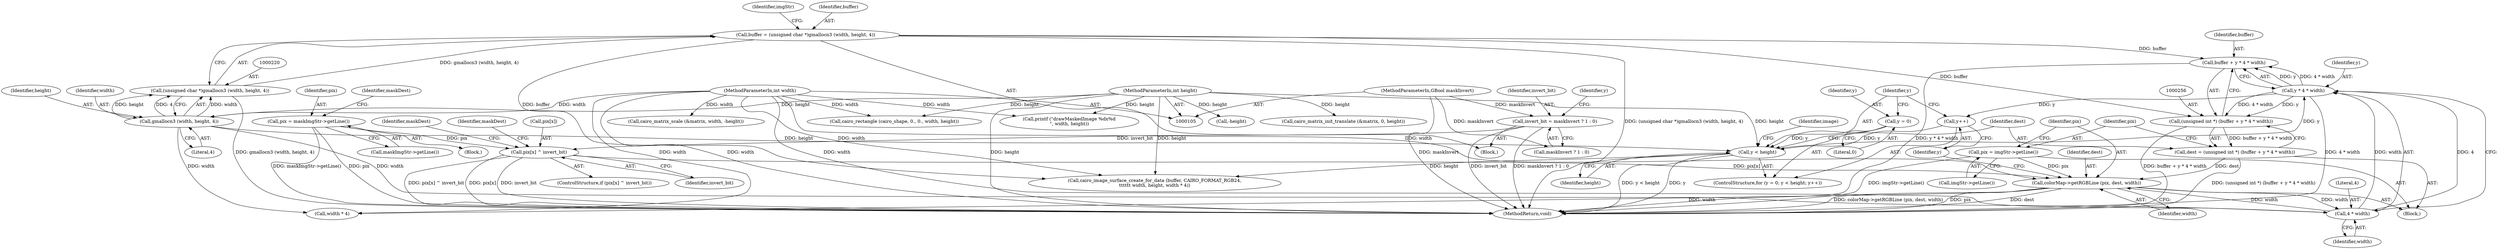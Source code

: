 digraph "0_poppler_7b2d314a61fd0e12f47c62996cb49ec0d1ba747a_2@pointer" {
"1000257" [label="(Call,buffer + y * 4 * width)"];
"1000217" [label="(Call,buffer = (unsigned char *)gmallocn3 (width, height, 4))"];
"1000219" [label="(Call,(unsigned char *)gmallocn3 (width, height, 4))"];
"1000221" [label="(Call,gmallocn3 (width, height, 4))"];
"1000109" [label="(MethodParameterIn,int width)"];
"1000110" [label="(MethodParameterIn,int height)"];
"1000259" [label="(Call,y * 4 * width)"];
"1000247" [label="(Call,y < height)"];
"1000250" [label="(Call,y++)"];
"1000244" [label="(Call,y = 0)"];
"1000261" [label="(Call,4 * width)"];
"1000267" [label="(Call,colorMap->getRGBLine (pix, dest, width))"];
"1000183" [label="(Call,pix[x] ^ invert_bit)"];
"1000162" [label="(Call,pix = maskImgStr->getLine())"];
"1000146" [label="(Call,invert_bit = maskInvert ? 1 : 0)"];
"1000115" [label="(MethodParameterIn,GBool maskInvert)"];
"1000264" [label="(Call,pix = imgStr->getLine())"];
"1000253" [label="(Call,dest = (unsigned int *) (buffer + y * 4 * width))"];
"1000255" [label="(Call,(unsigned int *) (buffer + y * 4 * width))"];
"1000246" [label="(Literal,0)"];
"1000244" [label="(Call,y = 0)"];
"1000226" [label="(Identifier,imgStr)"];
"1000249" [label="(Identifier,height)"];
"1000259" [label="(Call,y * 4 * width)"];
"1000154" [label="(Identifier,y)"];
"1000272" [label="(Identifier,image)"];
"1000162" [label="(Call,pix = maskImgStr->getLine())"];
"1000363" [label="(MethodReturn,void)"];
"1000268" [label="(Identifier,pix)"];
"1000183" [label="(Call,pix[x] ^ invert_bit)"];
"1000315" [label="(Call,cairo_matrix_scale (&matrix, width, -height))"];
"1000110" [label="(MethodParameterIn,int height)"];
"1000115" [label="(MethodParameterIn,GBool maskInvert)"];
"1000273" [label="(Call,cairo_image_surface_create_for_data (buffer, CAIRO_FORMAT_RGB24,\n\t\t\t\t\t\t width, height, width * 4))"];
"1000163" [label="(Identifier,pix)"];
"1000265" [label="(Identifier,pix)"];
"1000251" [label="(Identifier,y)"];
"1000261" [label="(Call,4 * width)"];
"1000267" [label="(Call,colorMap->getRGBLine (pix, dest, width))"];
"1000319" [label="(Call,-height)"];
"1000253" [label="(Call,dest = (unsigned int *) (buffer + y * 4 * width))"];
"1000161" [label="(Block,)"];
"1000266" [label="(Call,imgStr->getLine())"];
"1000270" [label="(Identifier,width)"];
"1000258" [label="(Identifier,buffer)"];
"1000223" [label="(Identifier,height)"];
"1000257" [label="(Call,buffer + y * 4 * width)"];
"1000219" [label="(Call,(unsigned char *)gmallocn3 (width, height, 4))"];
"1000254" [label="(Identifier,dest)"];
"1000164" [label="(Call,maskImgStr->getLine())"];
"1000147" [label="(Identifier,invert_bit)"];
"1000310" [label="(Call,cairo_matrix_init_translate (&matrix, 0, height))"];
"1000222" [label="(Identifier,width)"];
"1000260" [label="(Identifier,y)"];
"1000252" [label="(Block,)"];
"1000221" [label="(Call,gmallocn3 (width, height, 4))"];
"1000197" [label="(Identifier,maskDest)"];
"1000184" [label="(Call,pix[x])"];
"1000187" [label="(Identifier,invert_bit)"];
"1000341" [label="(Call,cairo_rectangle (cairo_shape, 0., 0., width, height))"];
"1000263" [label="(Identifier,width)"];
"1000116" [label="(Block,)"];
"1000306" [label="(Call,printf (\"drawMaskedImage %dx%d\n\", width, height))"];
"1000248" [label="(Identifier,y)"];
"1000247" [label="(Call,y < height)"];
"1000217" [label="(Call,buffer = (unsigned char *)gmallocn3 (width, height, 4))"];
"1000269" [label="(Identifier,dest)"];
"1000191" [label="(Identifier,maskDest)"];
"1000148" [label="(Call,maskInvert ? 1 : 0)"];
"1000224" [label="(Literal,4)"];
"1000255" [label="(Call,(unsigned int *) (buffer + y * 4 * width))"];
"1000278" [label="(Call,width * 4)"];
"1000264" [label="(Call,pix = imgStr->getLine())"];
"1000146" [label="(Call,invert_bit = maskInvert ? 1 : 0)"];
"1000166" [label="(Identifier,maskDest)"];
"1000250" [label="(Call,y++)"];
"1000245" [label="(Identifier,y)"];
"1000243" [label="(ControlStructure,for (y = 0; y < height; y++))"];
"1000218" [label="(Identifier,buffer)"];
"1000182" [label="(ControlStructure,if (pix[x] ^ invert_bit))"];
"1000109" [label="(MethodParameterIn,int width)"];
"1000262" [label="(Literal,4)"];
"1000257" -> "1000255"  [label="AST: "];
"1000257" -> "1000259"  [label="CFG: "];
"1000258" -> "1000257"  [label="AST: "];
"1000259" -> "1000257"  [label="AST: "];
"1000255" -> "1000257"  [label="CFG: "];
"1000257" -> "1000363"  [label="DDG: y * 4 * width"];
"1000217" -> "1000257"  [label="DDG: buffer"];
"1000259" -> "1000257"  [label="DDG: y"];
"1000259" -> "1000257"  [label="DDG: 4 * width"];
"1000217" -> "1000116"  [label="AST: "];
"1000217" -> "1000219"  [label="CFG: "];
"1000218" -> "1000217"  [label="AST: "];
"1000219" -> "1000217"  [label="AST: "];
"1000226" -> "1000217"  [label="CFG: "];
"1000217" -> "1000363"  [label="DDG: (unsigned char *)gmallocn3 (width, height, 4)"];
"1000219" -> "1000217"  [label="DDG: gmallocn3 (width, height, 4)"];
"1000217" -> "1000255"  [label="DDG: buffer"];
"1000217" -> "1000273"  [label="DDG: buffer"];
"1000219" -> "1000221"  [label="CFG: "];
"1000220" -> "1000219"  [label="AST: "];
"1000221" -> "1000219"  [label="AST: "];
"1000219" -> "1000363"  [label="DDG: gmallocn3 (width, height, 4)"];
"1000221" -> "1000219"  [label="DDG: width"];
"1000221" -> "1000219"  [label="DDG: height"];
"1000221" -> "1000219"  [label="DDG: 4"];
"1000221" -> "1000224"  [label="CFG: "];
"1000222" -> "1000221"  [label="AST: "];
"1000223" -> "1000221"  [label="AST: "];
"1000224" -> "1000221"  [label="AST: "];
"1000109" -> "1000221"  [label="DDG: width"];
"1000110" -> "1000221"  [label="DDG: height"];
"1000221" -> "1000247"  [label="DDG: height"];
"1000221" -> "1000261"  [label="DDG: width"];
"1000221" -> "1000278"  [label="DDG: width"];
"1000109" -> "1000105"  [label="AST: "];
"1000109" -> "1000363"  [label="DDG: width"];
"1000109" -> "1000261"  [label="DDG: width"];
"1000109" -> "1000267"  [label="DDG: width"];
"1000109" -> "1000273"  [label="DDG: width"];
"1000109" -> "1000278"  [label="DDG: width"];
"1000109" -> "1000306"  [label="DDG: width"];
"1000109" -> "1000315"  [label="DDG: width"];
"1000109" -> "1000341"  [label="DDG: width"];
"1000110" -> "1000105"  [label="AST: "];
"1000110" -> "1000363"  [label="DDG: height"];
"1000110" -> "1000247"  [label="DDG: height"];
"1000110" -> "1000273"  [label="DDG: height"];
"1000110" -> "1000306"  [label="DDG: height"];
"1000110" -> "1000310"  [label="DDG: height"];
"1000110" -> "1000319"  [label="DDG: height"];
"1000110" -> "1000341"  [label="DDG: height"];
"1000259" -> "1000261"  [label="CFG: "];
"1000260" -> "1000259"  [label="AST: "];
"1000261" -> "1000259"  [label="AST: "];
"1000259" -> "1000363"  [label="DDG: 4 * width"];
"1000259" -> "1000250"  [label="DDG: y"];
"1000259" -> "1000255"  [label="DDG: y"];
"1000259" -> "1000255"  [label="DDG: 4 * width"];
"1000247" -> "1000259"  [label="DDG: y"];
"1000261" -> "1000259"  [label="DDG: 4"];
"1000261" -> "1000259"  [label="DDG: width"];
"1000247" -> "1000243"  [label="AST: "];
"1000247" -> "1000249"  [label="CFG: "];
"1000248" -> "1000247"  [label="AST: "];
"1000249" -> "1000247"  [label="AST: "];
"1000254" -> "1000247"  [label="CFG: "];
"1000272" -> "1000247"  [label="CFG: "];
"1000247" -> "1000363"  [label="DDG: y"];
"1000247" -> "1000363"  [label="DDG: y < height"];
"1000250" -> "1000247"  [label="DDG: y"];
"1000244" -> "1000247"  [label="DDG: y"];
"1000247" -> "1000273"  [label="DDG: height"];
"1000250" -> "1000243"  [label="AST: "];
"1000250" -> "1000251"  [label="CFG: "];
"1000251" -> "1000250"  [label="AST: "];
"1000248" -> "1000250"  [label="CFG: "];
"1000244" -> "1000243"  [label="AST: "];
"1000244" -> "1000246"  [label="CFG: "];
"1000245" -> "1000244"  [label="AST: "];
"1000246" -> "1000244"  [label="AST: "];
"1000248" -> "1000244"  [label="CFG: "];
"1000261" -> "1000263"  [label="CFG: "];
"1000262" -> "1000261"  [label="AST: "];
"1000263" -> "1000261"  [label="AST: "];
"1000267" -> "1000261"  [label="DDG: width"];
"1000261" -> "1000267"  [label="DDG: width"];
"1000267" -> "1000252"  [label="AST: "];
"1000267" -> "1000270"  [label="CFG: "];
"1000268" -> "1000267"  [label="AST: "];
"1000269" -> "1000267"  [label="AST: "];
"1000270" -> "1000267"  [label="AST: "];
"1000251" -> "1000267"  [label="CFG: "];
"1000267" -> "1000363"  [label="DDG: dest"];
"1000267" -> "1000363"  [label="DDG: colorMap->getRGBLine (pix, dest, width)"];
"1000267" -> "1000363"  [label="DDG: pix"];
"1000183" -> "1000267"  [label="DDG: pix[x]"];
"1000264" -> "1000267"  [label="DDG: pix"];
"1000253" -> "1000267"  [label="DDG: dest"];
"1000267" -> "1000278"  [label="DDG: width"];
"1000183" -> "1000182"  [label="AST: "];
"1000183" -> "1000187"  [label="CFG: "];
"1000184" -> "1000183"  [label="AST: "];
"1000187" -> "1000183"  [label="AST: "];
"1000191" -> "1000183"  [label="CFG: "];
"1000197" -> "1000183"  [label="CFG: "];
"1000183" -> "1000363"  [label="DDG: invert_bit"];
"1000183" -> "1000363"  [label="DDG: pix[x]"];
"1000183" -> "1000363"  [label="DDG: pix[x] ^ invert_bit"];
"1000162" -> "1000183"  [label="DDG: pix"];
"1000146" -> "1000183"  [label="DDG: invert_bit"];
"1000162" -> "1000161"  [label="AST: "];
"1000162" -> "1000164"  [label="CFG: "];
"1000163" -> "1000162"  [label="AST: "];
"1000164" -> "1000162"  [label="AST: "];
"1000166" -> "1000162"  [label="CFG: "];
"1000162" -> "1000363"  [label="DDG: maskImgStr->getLine()"];
"1000162" -> "1000363"  [label="DDG: pix"];
"1000146" -> "1000116"  [label="AST: "];
"1000146" -> "1000148"  [label="CFG: "];
"1000147" -> "1000146"  [label="AST: "];
"1000148" -> "1000146"  [label="AST: "];
"1000154" -> "1000146"  [label="CFG: "];
"1000146" -> "1000363"  [label="DDG: maskInvert ? 1 : 0"];
"1000146" -> "1000363"  [label="DDG: invert_bit"];
"1000115" -> "1000146"  [label="DDG: maskInvert"];
"1000115" -> "1000105"  [label="AST: "];
"1000115" -> "1000363"  [label="DDG: maskInvert"];
"1000115" -> "1000148"  [label="DDG: maskInvert"];
"1000264" -> "1000252"  [label="AST: "];
"1000264" -> "1000266"  [label="CFG: "];
"1000265" -> "1000264"  [label="AST: "];
"1000266" -> "1000264"  [label="AST: "];
"1000268" -> "1000264"  [label="CFG: "];
"1000264" -> "1000363"  [label="DDG: imgStr->getLine()"];
"1000253" -> "1000252"  [label="AST: "];
"1000253" -> "1000255"  [label="CFG: "];
"1000254" -> "1000253"  [label="AST: "];
"1000255" -> "1000253"  [label="AST: "];
"1000265" -> "1000253"  [label="CFG: "];
"1000253" -> "1000363"  [label="DDG: (unsigned int *) (buffer + y * 4 * width)"];
"1000255" -> "1000253"  [label="DDG: buffer + y * 4 * width"];
"1000256" -> "1000255"  [label="AST: "];
"1000255" -> "1000363"  [label="DDG: buffer + y * 4 * width"];
}
